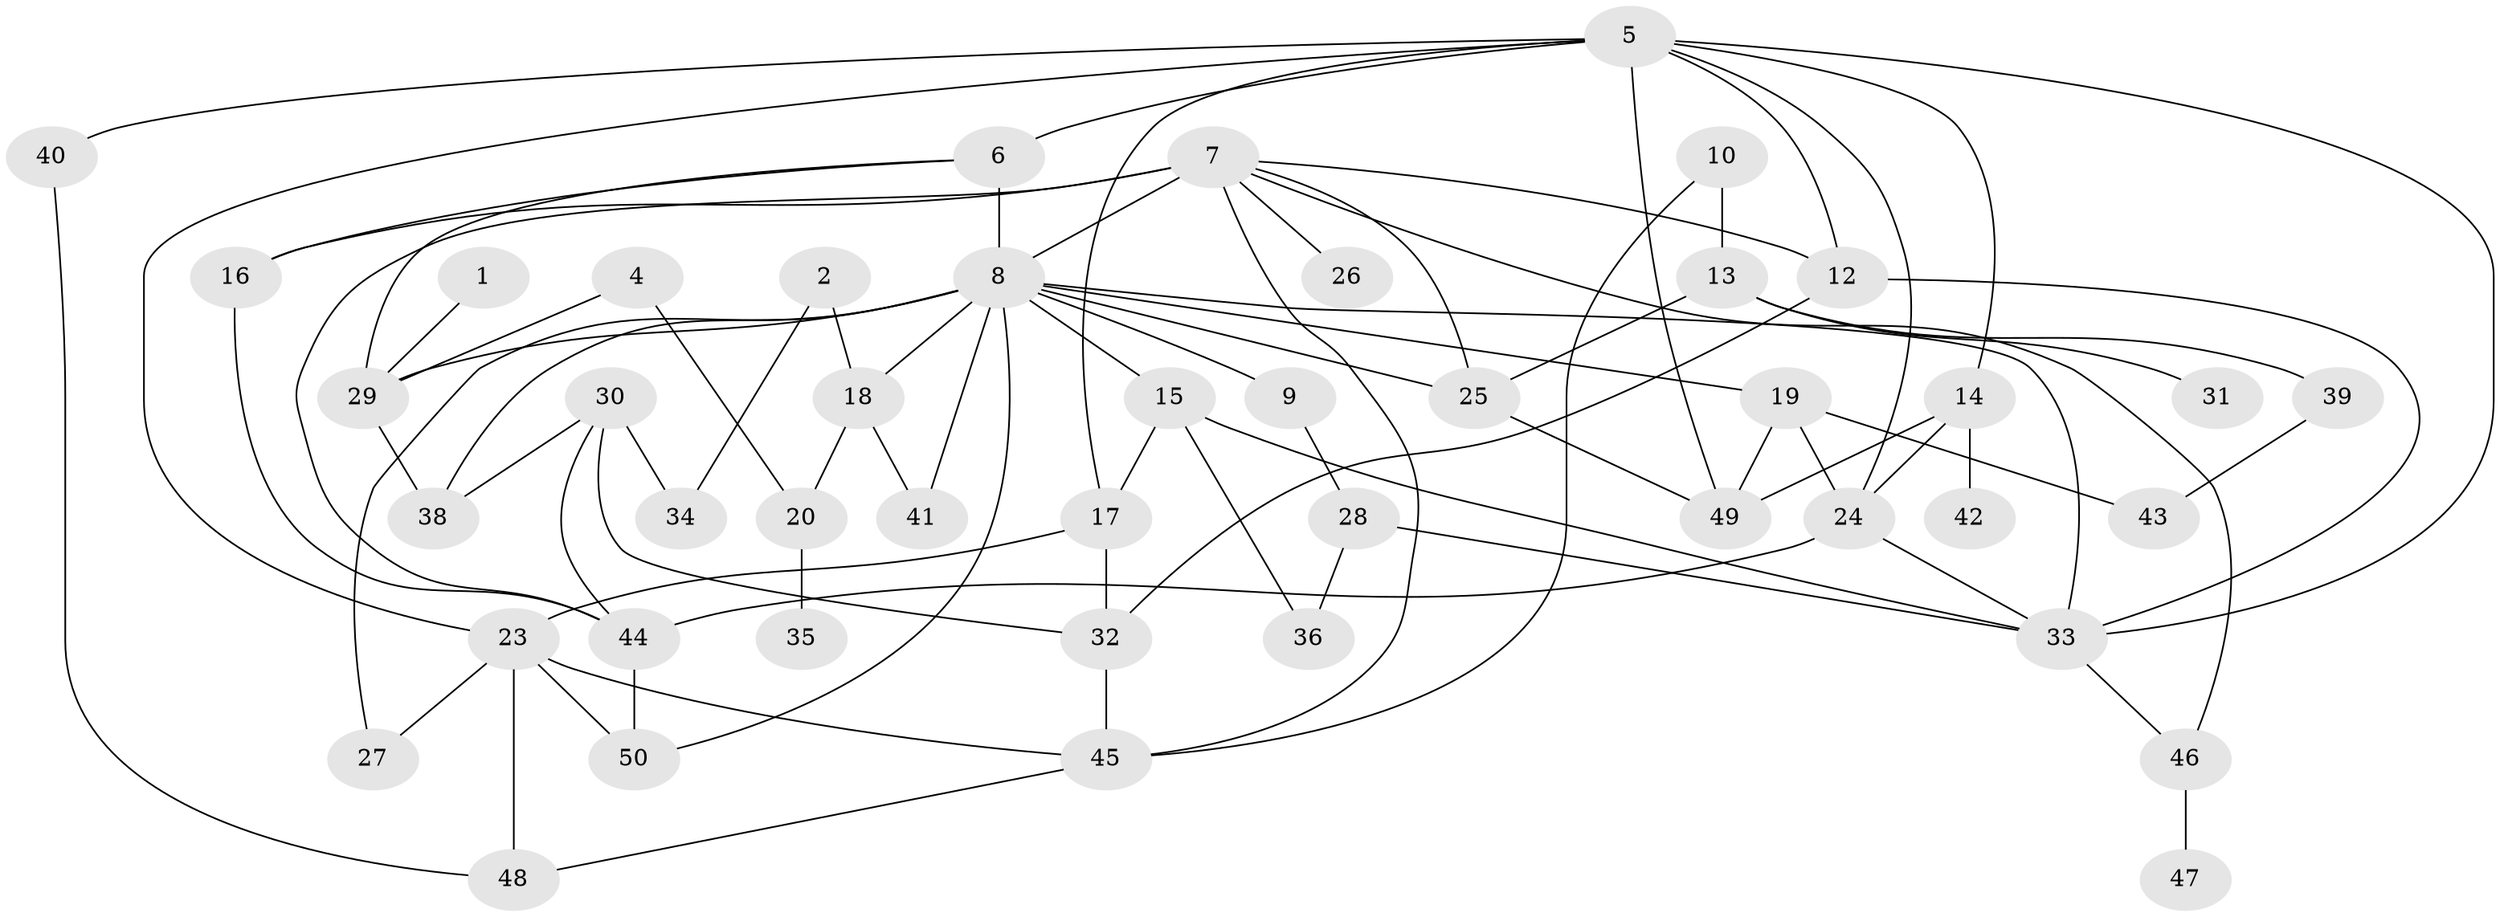 // original degree distribution, {1: 0.11594202898550725, 2: 0.2028985507246377, 0: 0.057971014492753624, 3: 0.2028985507246377, 5: 0.11594202898550725, 4: 0.2463768115942029, 7: 0.028985507246376812, 6: 0.028985507246376812}
// Generated by graph-tools (version 1.1) at 2025/48/03/04/25 22:48:31]
// undirected, 45 vertices, 80 edges
graph export_dot {
  node [color=gray90,style=filled];
  1;
  2;
  4;
  5;
  6;
  7;
  8;
  9;
  10;
  12;
  13;
  14;
  15;
  16;
  17;
  18;
  19;
  20;
  23;
  24;
  25;
  26;
  27;
  28;
  29;
  30;
  31;
  32;
  33;
  34;
  35;
  36;
  38;
  39;
  40;
  41;
  42;
  43;
  44;
  45;
  46;
  47;
  48;
  49;
  50;
  1 -- 29 [weight=1.0];
  2 -- 18 [weight=1.0];
  2 -- 34 [weight=1.0];
  4 -- 20 [weight=1.0];
  4 -- 29 [weight=1.0];
  5 -- 6 [weight=1.0];
  5 -- 12 [weight=1.0];
  5 -- 14 [weight=1.0];
  5 -- 17 [weight=1.0];
  5 -- 23 [weight=1.0];
  5 -- 24 [weight=1.0];
  5 -- 33 [weight=1.0];
  5 -- 40 [weight=1.0];
  5 -- 49 [weight=1.0];
  6 -- 8 [weight=2.0];
  6 -- 16 [weight=1.0];
  6 -- 29 [weight=1.0];
  7 -- 8 [weight=3.0];
  7 -- 12 [weight=1.0];
  7 -- 16 [weight=1.0];
  7 -- 25 [weight=1.0];
  7 -- 26 [weight=1.0];
  7 -- 44 [weight=1.0];
  7 -- 45 [weight=1.0];
  7 -- 46 [weight=1.0];
  8 -- 9 [weight=1.0];
  8 -- 15 [weight=1.0];
  8 -- 18 [weight=1.0];
  8 -- 19 [weight=1.0];
  8 -- 25 [weight=1.0];
  8 -- 27 [weight=1.0];
  8 -- 29 [weight=1.0];
  8 -- 33 [weight=1.0];
  8 -- 38 [weight=1.0];
  8 -- 41 [weight=1.0];
  8 -- 50 [weight=1.0];
  9 -- 28 [weight=1.0];
  10 -- 13 [weight=1.0];
  10 -- 45 [weight=1.0];
  12 -- 32 [weight=1.0];
  12 -- 33 [weight=1.0];
  13 -- 25 [weight=1.0];
  13 -- 31 [weight=1.0];
  13 -- 39 [weight=1.0];
  14 -- 24 [weight=1.0];
  14 -- 42 [weight=1.0];
  14 -- 49 [weight=1.0];
  15 -- 17 [weight=1.0];
  15 -- 33 [weight=1.0];
  15 -- 36 [weight=1.0];
  16 -- 44 [weight=1.0];
  17 -- 23 [weight=2.0];
  17 -- 32 [weight=1.0];
  18 -- 20 [weight=1.0];
  18 -- 41 [weight=1.0];
  19 -- 24 [weight=1.0];
  19 -- 43 [weight=1.0];
  19 -- 49 [weight=1.0];
  20 -- 35 [weight=1.0];
  23 -- 27 [weight=1.0];
  23 -- 45 [weight=1.0];
  23 -- 48 [weight=1.0];
  23 -- 50 [weight=1.0];
  24 -- 33 [weight=1.0];
  24 -- 44 [weight=1.0];
  25 -- 49 [weight=1.0];
  28 -- 33 [weight=1.0];
  28 -- 36 [weight=1.0];
  29 -- 38 [weight=1.0];
  30 -- 32 [weight=1.0];
  30 -- 34 [weight=1.0];
  30 -- 38 [weight=1.0];
  30 -- 44 [weight=1.0];
  32 -- 45 [weight=1.0];
  33 -- 46 [weight=1.0];
  39 -- 43 [weight=1.0];
  40 -- 48 [weight=1.0];
  44 -- 50 [weight=1.0];
  45 -- 48 [weight=1.0];
  46 -- 47 [weight=1.0];
}
